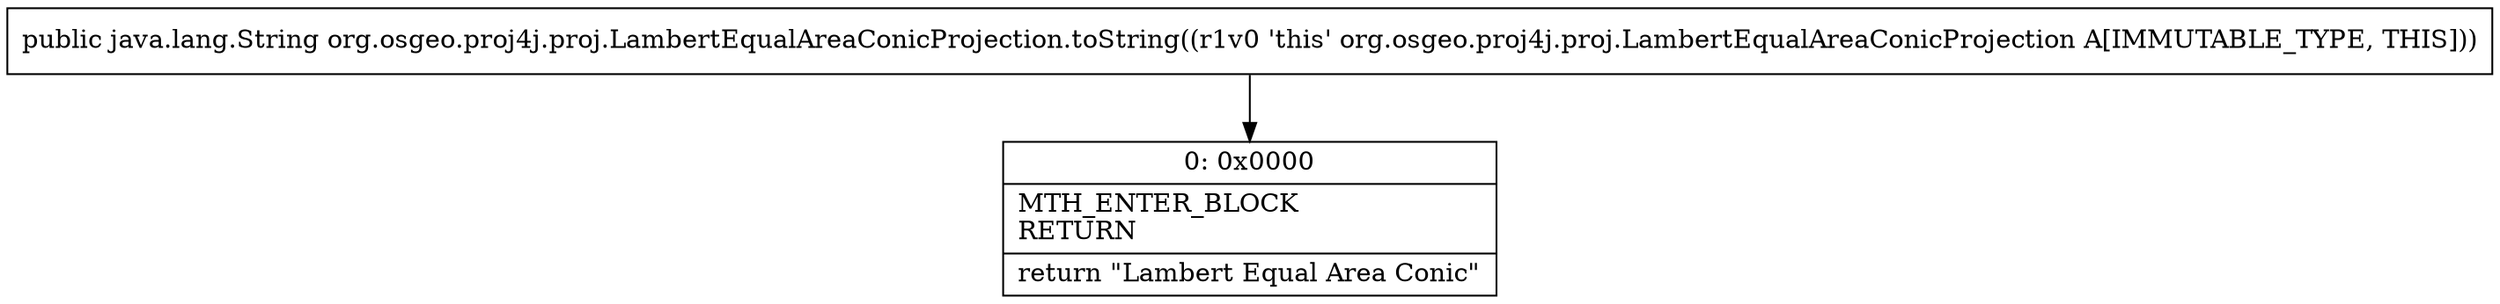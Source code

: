 digraph "CFG fororg.osgeo.proj4j.proj.LambertEqualAreaConicProjection.toString()Ljava\/lang\/String;" {
Node_0 [shape=record,label="{0\:\ 0x0000|MTH_ENTER_BLOCK\lRETURN\l|return \"Lambert Equal Area Conic\"\l}"];
MethodNode[shape=record,label="{public java.lang.String org.osgeo.proj4j.proj.LambertEqualAreaConicProjection.toString((r1v0 'this' org.osgeo.proj4j.proj.LambertEqualAreaConicProjection A[IMMUTABLE_TYPE, THIS])) }"];
MethodNode -> Node_0;
}

